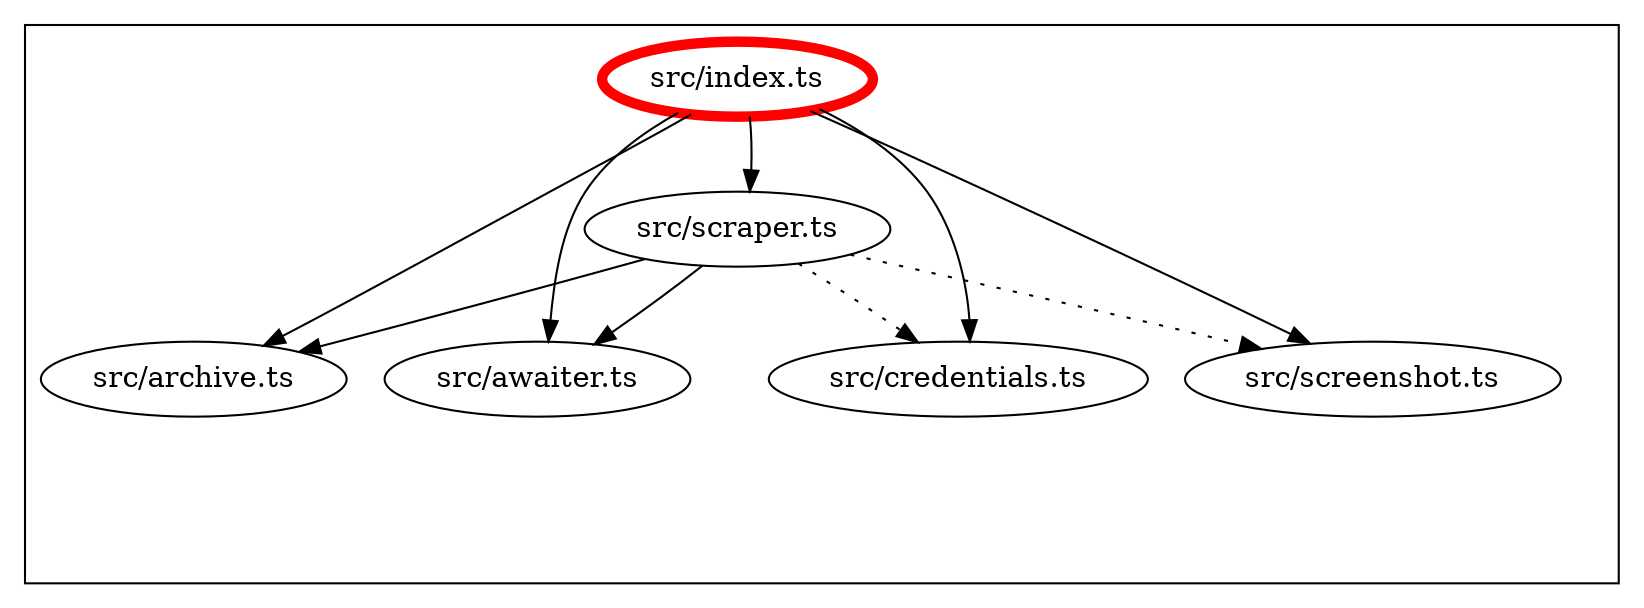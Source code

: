 digraph "dependency-graph-@siteimprove/alfa-scraper" {
  compound = true;
  "src/archive.ts";
  "src/awaiter.ts";
  "src/credentials.ts";
  "src/scraper.ts";
  "src/screenshot.ts";
  subgraph "cluster_src" {
    color = "#000000";
    label = "";
    "src/credentials.ts" [
      label = "src/credentials.ts";
    ];
    "exit_src" [
      style = "invis";
    ];
    "src/awaiter.ts" [
      label = "src/awaiter.ts";
    ];
    "src/archive.ts" [
      label = "src/archive.ts";
    ];
    "src/index.ts" [
      label = "src/index.ts";
      color = "#ff0000";
      penwidth = 5;
    ];
    "src/screenshot.ts" [
      label = "src/screenshot.ts";
    ];
    "src/scraper.ts" [
      label = "src/scraper.ts";
    ];
    "src/credentials.ts" -> "exit_src" [
      style = "invis";
    ];
    "src/awaiter.ts" -> "exit_src" [
      style = "invis";
    ];
    "src/archive.ts" -> "exit_src" [
      style = "invis";
    ];
    "src/index.ts" -> "exit_src" [
      style = "invis";
    ];
    "src/screenshot.ts" -> "exit_src" [
      style = "invis";
    ];
    "src/scraper.ts" -> "exit_src" [
      style = "invis";
    ];
  }
  "src/index.ts" -> "src/archive.ts" [
    style = "invis";
  ];
  "src/index.ts" -> "src/archive.ts" [
    style = "solid";
    color = "black";
  ];
  "src/index.ts" -> "src/awaiter.ts" [
    style = "invis";
  ];
  "src/index.ts" -> "src/awaiter.ts" [
    style = "solid";
    color = "black";
  ];
  "src/index.ts" -> "src/credentials.ts" [
    style = "invis";
  ];
  "src/index.ts" -> "src/credentials.ts" [
    style = "solid";
    color = "black";
  ];
  "src/index.ts" -> "src/scraper.ts" [
    style = "invis";
  ];
  "src/index.ts" -> "src/scraper.ts" [
    style = "solid";
    color = "black";
  ];
  "src/index.ts" -> "src/screenshot.ts" [
    style = "invis";
  ];
  "src/index.ts" -> "src/screenshot.ts" [
    style = "solid";
    color = "black";
  ];
  "src/scraper.ts" -> "src/archive.ts" [
    style = "invis";
  ];
  "src/scraper.ts" -> "src/archive.ts" [
    style = "solid";
    color = "black";
  ];
  "src/scraper.ts" -> "src/awaiter.ts" [
    style = "invis";
  ];
  "src/scraper.ts" -> "src/awaiter.ts" [
    style = "solid";
    color = "black";
  ];
  "src/scraper.ts" -> "src/credentials.ts" [
    style = "invis";
  ];
  "src/scraper.ts" -> "src/credentials.ts" [
    style = "dotted";
    color = "black";
  ];
  "src/scraper.ts" -> "src/screenshot.ts" [
    style = "invis";
  ];
  "src/scraper.ts" -> "src/screenshot.ts" [
    style = "dotted";
    color = "black";
  ];
}